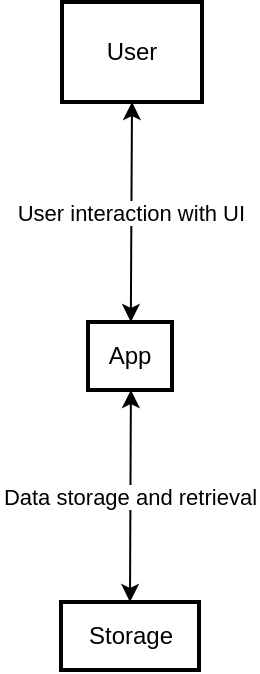 <mxfile version="24.6.4" type="device">
  <diagram name="Page-1" id="9pIu6Ed8cnKU7W5_v3Zo">
    <mxGraphModel dx="1781" dy="1775" grid="1" gridSize="10" guides="1" tooltips="1" connect="1" arrows="1" fold="1" page="1" pageScale="1" pageWidth="827" pageHeight="1169" math="0" shadow="0">
      <root>
        <mxCell id="0" />
        <mxCell id="1" parent="0" />
        <mxCell id="2" value="User" style="whiteSpace=wrap;strokeWidth=2;" parent="1" vertex="1">
          <mxGeometry y="-20" width="70" height="50" as="geometry" />
        </mxCell>
        <mxCell id="3" value="App" style="whiteSpace=wrap;strokeWidth=2;" parent="1" vertex="1">
          <mxGeometry x="13" y="140" width="42" height="34" as="geometry" />
        </mxCell>
        <mxCell id="4" value="Storage" style="whiteSpace=wrap;strokeWidth=2;" parent="1" vertex="1">
          <mxGeometry x="-0.5" y="280" width="69" height="34" as="geometry" />
        </mxCell>
        <mxCell id="5" value="User interaction with UI" style="curved=1;startArrow=classic;endArrow=classic;exitX=0.5;exitY=0.99;entryX=0.51;entryY=-0.01;startFill=1;endFill=1;" parent="1" source="2" target="3" edge="1">
          <mxGeometry relative="1" as="geometry">
            <Array as="points" />
          </mxGeometry>
        </mxCell>
        <mxCell id="6" value="Data storage and retrieval" style="curved=1;startArrow=classic;endArrow=classic;exitX=0.51;exitY=0.97;entryX=0.5;entryY=0;startFill=1;endFill=1;" parent="1" source="3" target="4" edge="1">
          <mxGeometry relative="1" as="geometry">
            <Array as="points" />
          </mxGeometry>
        </mxCell>
      </root>
    </mxGraphModel>
  </diagram>
</mxfile>
